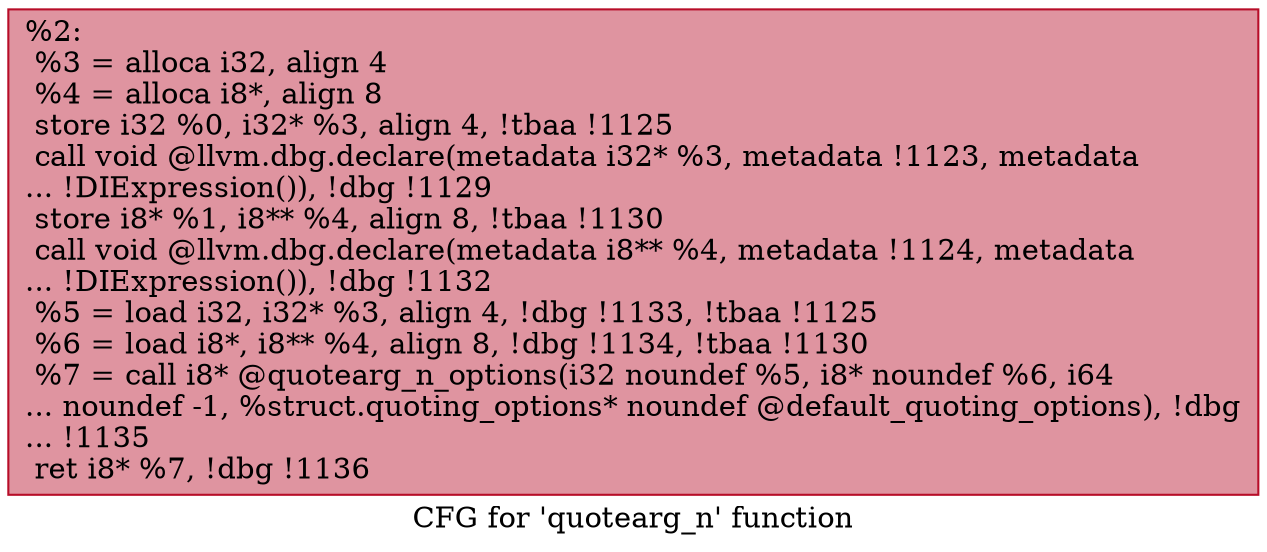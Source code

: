 digraph "CFG for 'quotearg_n' function" {
	label="CFG for 'quotearg_n' function";

	Node0x1814930 [shape=record,color="#b70d28ff", style=filled, fillcolor="#b70d2870",label="{%2:\l  %3 = alloca i32, align 4\l  %4 = alloca i8*, align 8\l  store i32 %0, i32* %3, align 4, !tbaa !1125\l  call void @llvm.dbg.declare(metadata i32* %3, metadata !1123, metadata\l... !DIExpression()), !dbg !1129\l  store i8* %1, i8** %4, align 8, !tbaa !1130\l  call void @llvm.dbg.declare(metadata i8** %4, metadata !1124, metadata\l... !DIExpression()), !dbg !1132\l  %5 = load i32, i32* %3, align 4, !dbg !1133, !tbaa !1125\l  %6 = load i8*, i8** %4, align 8, !dbg !1134, !tbaa !1130\l  %7 = call i8* @quotearg_n_options(i32 noundef %5, i8* noundef %6, i64\l... noundef -1, %struct.quoting_options* noundef @default_quoting_options), !dbg\l... !1135\l  ret i8* %7, !dbg !1136\l}"];
}
